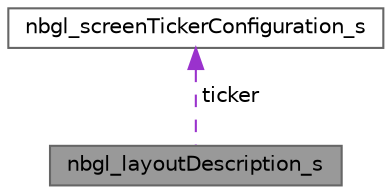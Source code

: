 digraph "nbgl_layoutDescription_s"
{
 // LATEX_PDF_SIZE
  bgcolor="transparent";
  edge [fontname=Helvetica,fontsize=10,labelfontname=Helvetica,labelfontsize=10];
  node [fontname=Helvetica,fontsize=10,shape=box,height=0.2,width=0.4];
  Node1 [label="nbgl_layoutDescription_s",height=0.2,width=0.4,color="gray40", fillcolor="grey60", style="filled", fontcolor="black",tooltip="Structure containing all information when creating a layout. This structure must be passed as argumen..."];
  Node2 -> Node1 [dir="back",color="darkorchid3",style="dashed",label=" ticker" ];
  Node2 [label="nbgl_screenTickerConfiguration_s",height=0.2,width=0.4,color="gray40", fillcolor="white", style="filled",URL="$structnbgl__screenTickerConfiguration__s.html",tooltip="struct to configure a screen layer"];
}
